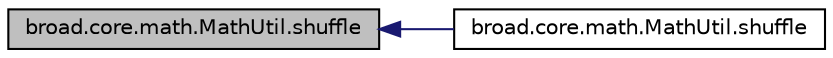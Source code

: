 digraph "broad.core.math.MathUtil.shuffle"
{
  edge [fontname="Helvetica",fontsize="10",labelfontname="Helvetica",labelfontsize="10"];
  node [fontname="Helvetica",fontsize="10",shape=record];
  rankdir="LR";
  Node1 [label="broad.core.math.MathUtil.shuffle",height=0.2,width=0.4,color="black", fillcolor="grey75", style="filled" fontcolor="black"];
  Node1 -> Node2 [dir="back",color="midnightblue",fontsize="10",style="solid",fontname="Helvetica"];
  Node2 [label="broad.core.math.MathUtil.shuffle",height=0.2,width=0.4,color="black", fillcolor="white", style="filled",URL="$classbroad_1_1core_1_1math_1_1_math_util.html#ad7eaa42068a63ff3cf8a9b4778ee61c5"];
}

